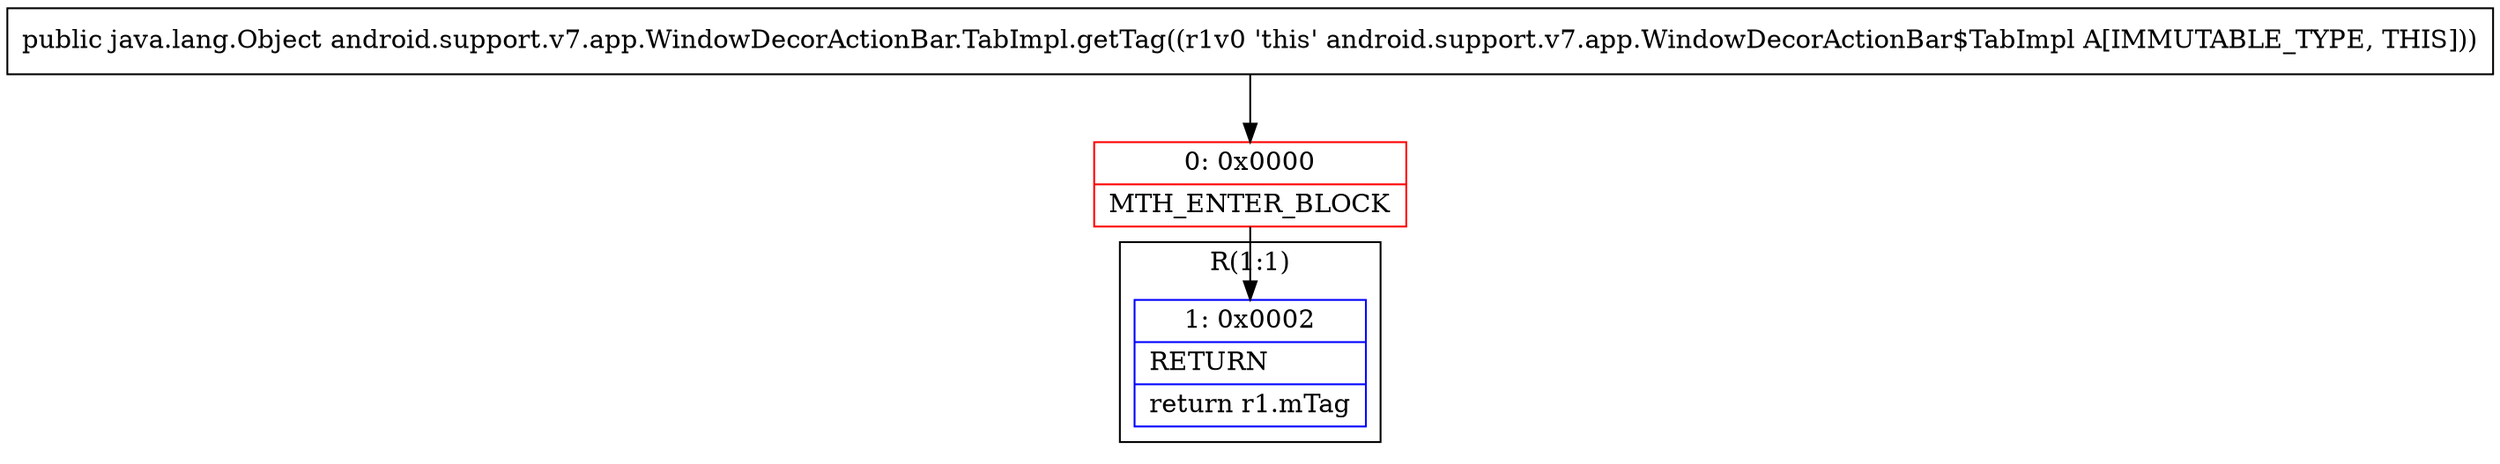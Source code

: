 digraph "CFG forandroid.support.v7.app.WindowDecorActionBar.TabImpl.getTag()Ljava\/lang\/Object;" {
subgraph cluster_Region_167967816 {
label = "R(1:1)";
node [shape=record,color=blue];
Node_1 [shape=record,label="{1\:\ 0x0002|RETURN\l|return r1.mTag\l}"];
}
Node_0 [shape=record,color=red,label="{0\:\ 0x0000|MTH_ENTER_BLOCK\l}"];
MethodNode[shape=record,label="{public java.lang.Object android.support.v7.app.WindowDecorActionBar.TabImpl.getTag((r1v0 'this' android.support.v7.app.WindowDecorActionBar$TabImpl A[IMMUTABLE_TYPE, THIS])) }"];
MethodNode -> Node_0;
Node_0 -> Node_1;
}

